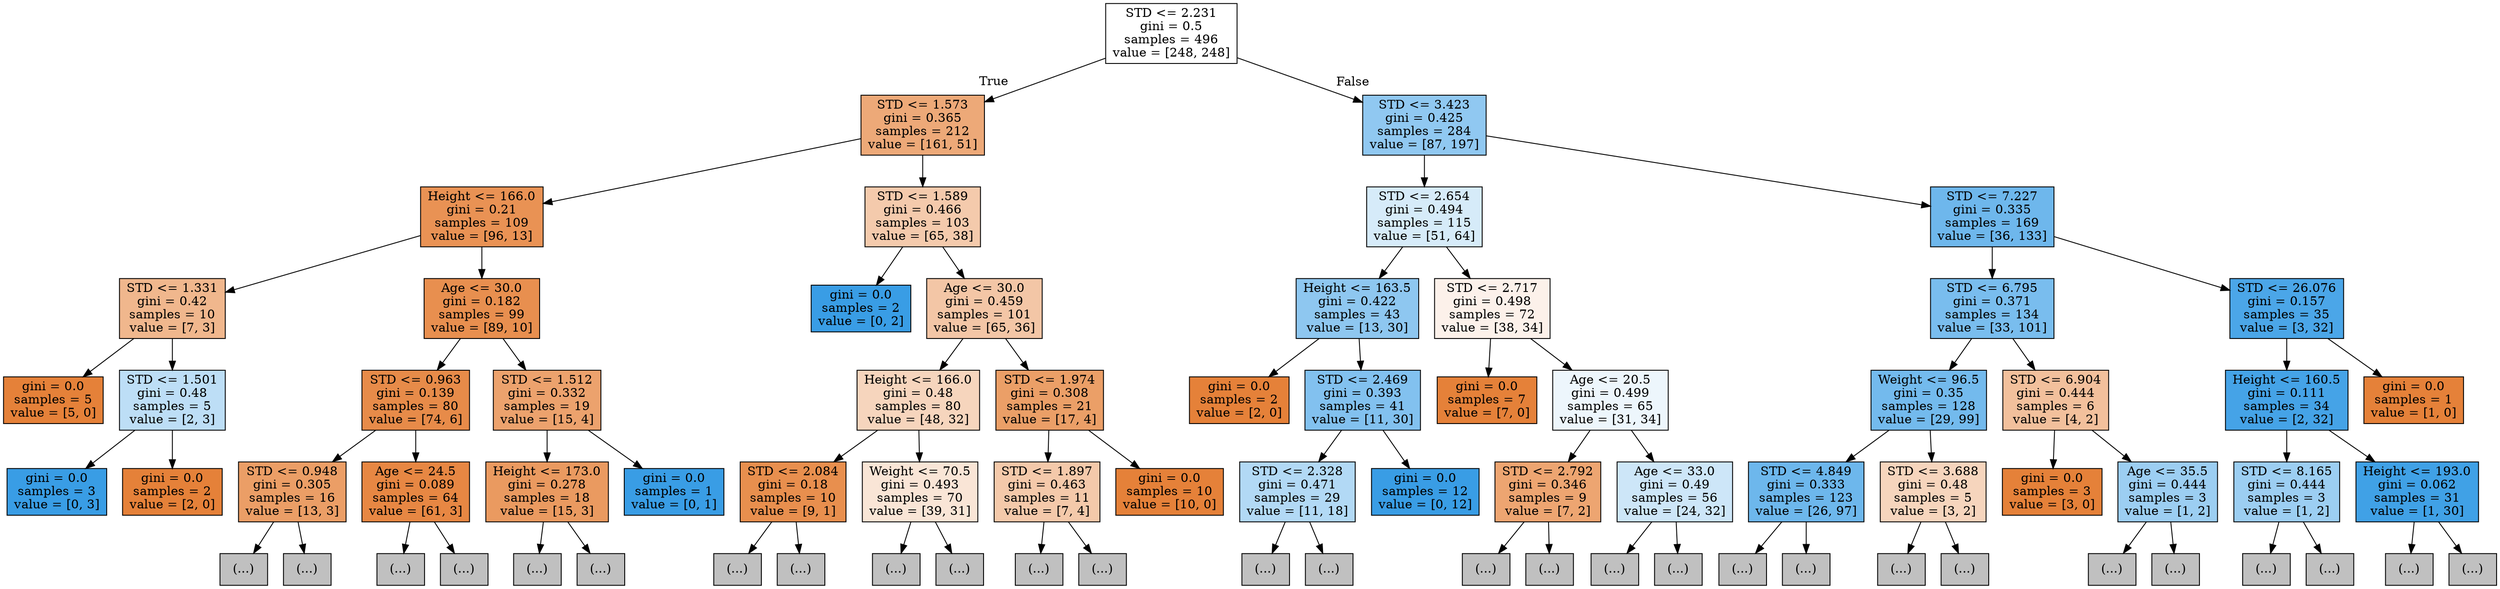 digraph Tree {
node [shape=box, style="filled", color="black"] ;
0 [label="STD <= 2.231\ngini = 0.5\nsamples = 496\nvalue = [248, 248]", fillcolor="#e5813900"] ;
1 [label="STD <= 1.573\ngini = 0.365\nsamples = 212\nvalue = [161, 51]", fillcolor="#e58139ae"] ;
0 -> 1 [labeldistance=2.5, labelangle=45, headlabel="True"] ;
2 [label="Height <= 166.0\ngini = 0.21\nsamples = 109\nvalue = [96, 13]", fillcolor="#e58139dc"] ;
1 -> 2 ;
3 [label="STD <= 1.331\ngini = 0.42\nsamples = 10\nvalue = [7, 3]", fillcolor="#e5813992"] ;
2 -> 3 ;
4 [label="gini = 0.0\nsamples = 5\nvalue = [5, 0]", fillcolor="#e58139ff"] ;
3 -> 4 ;
5 [label="STD <= 1.501\ngini = 0.48\nsamples = 5\nvalue = [2, 3]", fillcolor="#399de555"] ;
3 -> 5 ;
6 [label="gini = 0.0\nsamples = 3\nvalue = [0, 3]", fillcolor="#399de5ff"] ;
5 -> 6 ;
7 [label="gini = 0.0\nsamples = 2\nvalue = [2, 0]", fillcolor="#e58139ff"] ;
5 -> 7 ;
8 [label="Age <= 30.0\ngini = 0.182\nsamples = 99\nvalue = [89, 10]", fillcolor="#e58139e2"] ;
2 -> 8 ;
9 [label="STD <= 0.963\ngini = 0.139\nsamples = 80\nvalue = [74, 6]", fillcolor="#e58139ea"] ;
8 -> 9 ;
10 [label="STD <= 0.948\ngini = 0.305\nsamples = 16\nvalue = [13, 3]", fillcolor="#e58139c4"] ;
9 -> 10 ;
11 [label="(...)", fillcolor="#C0C0C0"] ;
10 -> 11 ;
18 [label="(...)", fillcolor="#C0C0C0"] ;
10 -> 18 ;
19 [label="Age <= 24.5\ngini = 0.089\nsamples = 64\nvalue = [61, 3]", fillcolor="#e58139f2"] ;
9 -> 19 ;
20 [label="(...)", fillcolor="#C0C0C0"] ;
19 -> 20 ;
35 [label="(...)", fillcolor="#C0C0C0"] ;
19 -> 35 ;
36 [label="STD <= 1.512\ngini = 0.332\nsamples = 19\nvalue = [15, 4]", fillcolor="#e58139bb"] ;
8 -> 36 ;
37 [label="Height <= 173.0\ngini = 0.278\nsamples = 18\nvalue = [15, 3]", fillcolor="#e58139cc"] ;
36 -> 37 ;
38 [label="(...)", fillcolor="#C0C0C0"] ;
37 -> 38 ;
47 [label="(...)", fillcolor="#C0C0C0"] ;
37 -> 47 ;
48 [label="gini = 0.0\nsamples = 1\nvalue = [0, 1]", fillcolor="#399de5ff"] ;
36 -> 48 ;
49 [label="STD <= 1.589\ngini = 0.466\nsamples = 103\nvalue = [65, 38]", fillcolor="#e581396a"] ;
1 -> 49 ;
50 [label="gini = 0.0\nsamples = 2\nvalue = [0, 2]", fillcolor="#399de5ff"] ;
49 -> 50 ;
51 [label="Age <= 30.0\ngini = 0.459\nsamples = 101\nvalue = [65, 36]", fillcolor="#e5813972"] ;
49 -> 51 ;
52 [label="Height <= 166.0\ngini = 0.48\nsamples = 80\nvalue = [48, 32]", fillcolor="#e5813955"] ;
51 -> 52 ;
53 [label="STD <= 2.084\ngini = 0.18\nsamples = 10\nvalue = [9, 1]", fillcolor="#e58139e3"] ;
52 -> 53 ;
54 [label="(...)", fillcolor="#C0C0C0"] ;
53 -> 54 ;
55 [label="(...)", fillcolor="#C0C0C0"] ;
53 -> 55 ;
58 [label="Weight <= 70.5\ngini = 0.493\nsamples = 70\nvalue = [39, 31]", fillcolor="#e5813934"] ;
52 -> 58 ;
59 [label="(...)", fillcolor="#C0C0C0"] ;
58 -> 59 ;
88 [label="(...)", fillcolor="#C0C0C0"] ;
58 -> 88 ;
121 [label="STD <= 1.974\ngini = 0.308\nsamples = 21\nvalue = [17, 4]", fillcolor="#e58139c3"] ;
51 -> 121 ;
122 [label="STD <= 1.897\ngini = 0.463\nsamples = 11\nvalue = [7, 4]", fillcolor="#e581396d"] ;
121 -> 122 ;
123 [label="(...)", fillcolor="#C0C0C0"] ;
122 -> 123 ;
126 [label="(...)", fillcolor="#C0C0C0"] ;
122 -> 126 ;
131 [label="gini = 0.0\nsamples = 10\nvalue = [10, 0]", fillcolor="#e58139ff"] ;
121 -> 131 ;
132 [label="STD <= 3.423\ngini = 0.425\nsamples = 284\nvalue = [87, 197]", fillcolor="#399de58e"] ;
0 -> 132 [labeldistance=2.5, labelangle=-45, headlabel="False"] ;
133 [label="STD <= 2.654\ngini = 0.494\nsamples = 115\nvalue = [51, 64]", fillcolor="#399de534"] ;
132 -> 133 ;
134 [label="Height <= 163.5\ngini = 0.422\nsamples = 43\nvalue = [13, 30]", fillcolor="#399de591"] ;
133 -> 134 ;
135 [label="gini = 0.0\nsamples = 2\nvalue = [2, 0]", fillcolor="#e58139ff"] ;
134 -> 135 ;
136 [label="STD <= 2.469\ngini = 0.393\nsamples = 41\nvalue = [11, 30]", fillcolor="#399de5a1"] ;
134 -> 136 ;
137 [label="STD <= 2.328\ngini = 0.471\nsamples = 29\nvalue = [11, 18]", fillcolor="#399de563"] ;
136 -> 137 ;
138 [label="(...)", fillcolor="#C0C0C0"] ;
137 -> 138 ;
145 [label="(...)", fillcolor="#C0C0C0"] ;
137 -> 145 ;
158 [label="gini = 0.0\nsamples = 12\nvalue = [0, 12]", fillcolor="#399de5ff"] ;
136 -> 158 ;
159 [label="STD <= 2.717\ngini = 0.498\nsamples = 72\nvalue = [38, 34]", fillcolor="#e581391b"] ;
133 -> 159 ;
160 [label="gini = 0.0\nsamples = 7\nvalue = [7, 0]", fillcolor="#e58139ff"] ;
159 -> 160 ;
161 [label="Age <= 20.5\ngini = 0.499\nsamples = 65\nvalue = [31, 34]", fillcolor="#399de517"] ;
159 -> 161 ;
162 [label="STD <= 2.792\ngini = 0.346\nsamples = 9\nvalue = [7, 2]", fillcolor="#e58139b6"] ;
161 -> 162 ;
163 [label="(...)", fillcolor="#C0C0C0"] ;
162 -> 163 ;
164 [label="(...)", fillcolor="#C0C0C0"] ;
162 -> 164 ;
169 [label="Age <= 33.0\ngini = 0.49\nsamples = 56\nvalue = [24, 32]", fillcolor="#399de540"] ;
161 -> 169 ;
170 [label="(...)", fillcolor="#C0C0C0"] ;
169 -> 170 ;
207 [label="(...)", fillcolor="#C0C0C0"] ;
169 -> 207 ;
216 [label="STD <= 7.227\ngini = 0.335\nsamples = 169\nvalue = [36, 133]", fillcolor="#399de5ba"] ;
132 -> 216 ;
217 [label="STD <= 6.795\ngini = 0.371\nsamples = 134\nvalue = [33, 101]", fillcolor="#399de5ac"] ;
216 -> 217 ;
218 [label="Weight <= 96.5\ngini = 0.35\nsamples = 128\nvalue = [29, 99]", fillcolor="#399de5b4"] ;
217 -> 218 ;
219 [label="STD <= 4.849\ngini = 0.333\nsamples = 123\nvalue = [26, 97]", fillcolor="#399de5bb"] ;
218 -> 219 ;
220 [label="(...)", fillcolor="#C0C0C0"] ;
219 -> 220 ;
257 [label="(...)", fillcolor="#C0C0C0"] ;
219 -> 257 ;
270 [label="STD <= 3.688\ngini = 0.48\nsamples = 5\nvalue = [3, 2]", fillcolor="#e5813955"] ;
218 -> 270 ;
271 [label="(...)", fillcolor="#C0C0C0"] ;
270 -> 271 ;
272 [label="(...)", fillcolor="#C0C0C0"] ;
270 -> 272 ;
277 [label="STD <= 6.904\ngini = 0.444\nsamples = 6\nvalue = [4, 2]", fillcolor="#e581397f"] ;
217 -> 277 ;
278 [label="gini = 0.0\nsamples = 3\nvalue = [3, 0]", fillcolor="#e58139ff"] ;
277 -> 278 ;
279 [label="Age <= 35.5\ngini = 0.444\nsamples = 3\nvalue = [1, 2]", fillcolor="#399de57f"] ;
277 -> 279 ;
280 [label="(...)", fillcolor="#C0C0C0"] ;
279 -> 280 ;
281 [label="(...)", fillcolor="#C0C0C0"] ;
279 -> 281 ;
282 [label="STD <= 26.076\ngini = 0.157\nsamples = 35\nvalue = [3, 32]", fillcolor="#399de5e7"] ;
216 -> 282 ;
283 [label="Height <= 160.5\ngini = 0.111\nsamples = 34\nvalue = [2, 32]", fillcolor="#399de5ef"] ;
282 -> 283 ;
284 [label="STD <= 8.165\ngini = 0.444\nsamples = 3\nvalue = [1, 2]", fillcolor="#399de57f"] ;
283 -> 284 ;
285 [label="(...)", fillcolor="#C0C0C0"] ;
284 -> 285 ;
286 [label="(...)", fillcolor="#C0C0C0"] ;
284 -> 286 ;
287 [label="Height <= 193.0\ngini = 0.062\nsamples = 31\nvalue = [1, 30]", fillcolor="#399de5f6"] ;
283 -> 287 ;
288 [label="(...)", fillcolor="#C0C0C0"] ;
287 -> 288 ;
289 [label="(...)", fillcolor="#C0C0C0"] ;
287 -> 289 ;
292 [label="gini = 0.0\nsamples = 1\nvalue = [1, 0]", fillcolor="#e58139ff"] ;
282 -> 292 ;
}